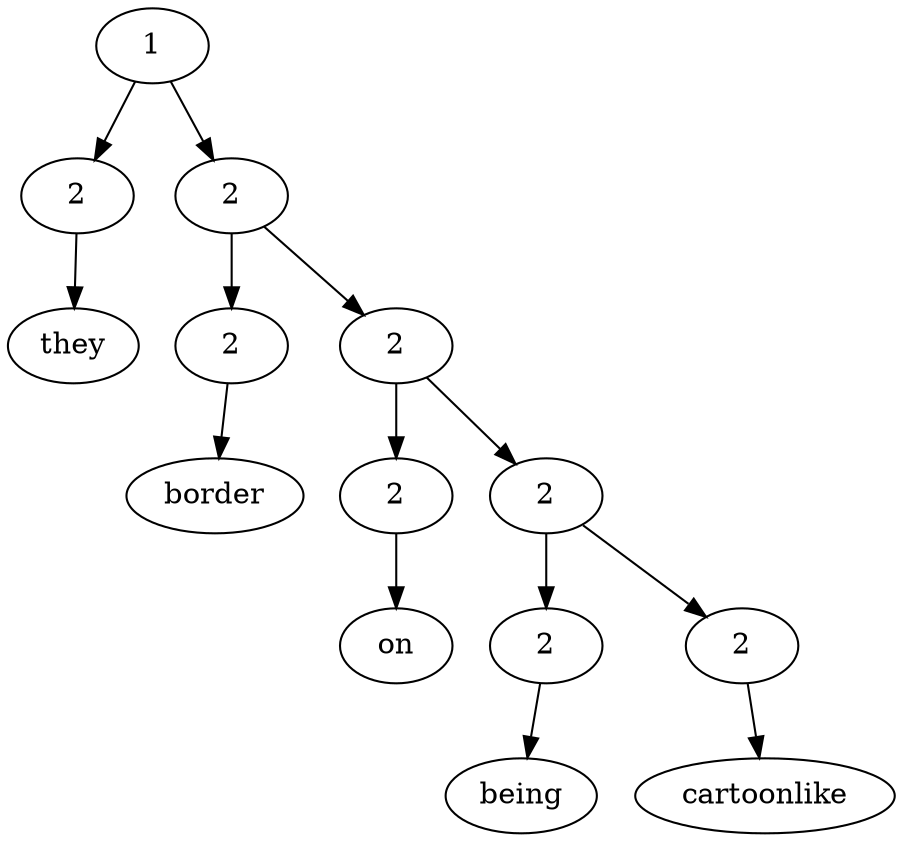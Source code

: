 digraph G{Node0 [label="1"]
Node0 -> Node1
Node0 -> Node3
Node1 [label="2"]
Node1 -> Node2
Node3 [label="2"]
Node3 -> Node4
Node3 -> Node6
Node2 [label="they"]
Node4 [label="2"]
Node4 -> Node5
Node6 [label="2"]
Node6 -> Node7
Node6 -> Node9
Node5 [label="border"]
Node7 [label="2"]
Node7 -> Node8
Node9 [label="2"]
Node9 -> Node10
Node9 -> Node12
Node8 [label="on"]
Node10 [label="2"]
Node10 -> Node11
Node12 [label="2"]
Node12 -> Node13
Node11 [label="being"]
Node13 [label="cartoonlike"]
}